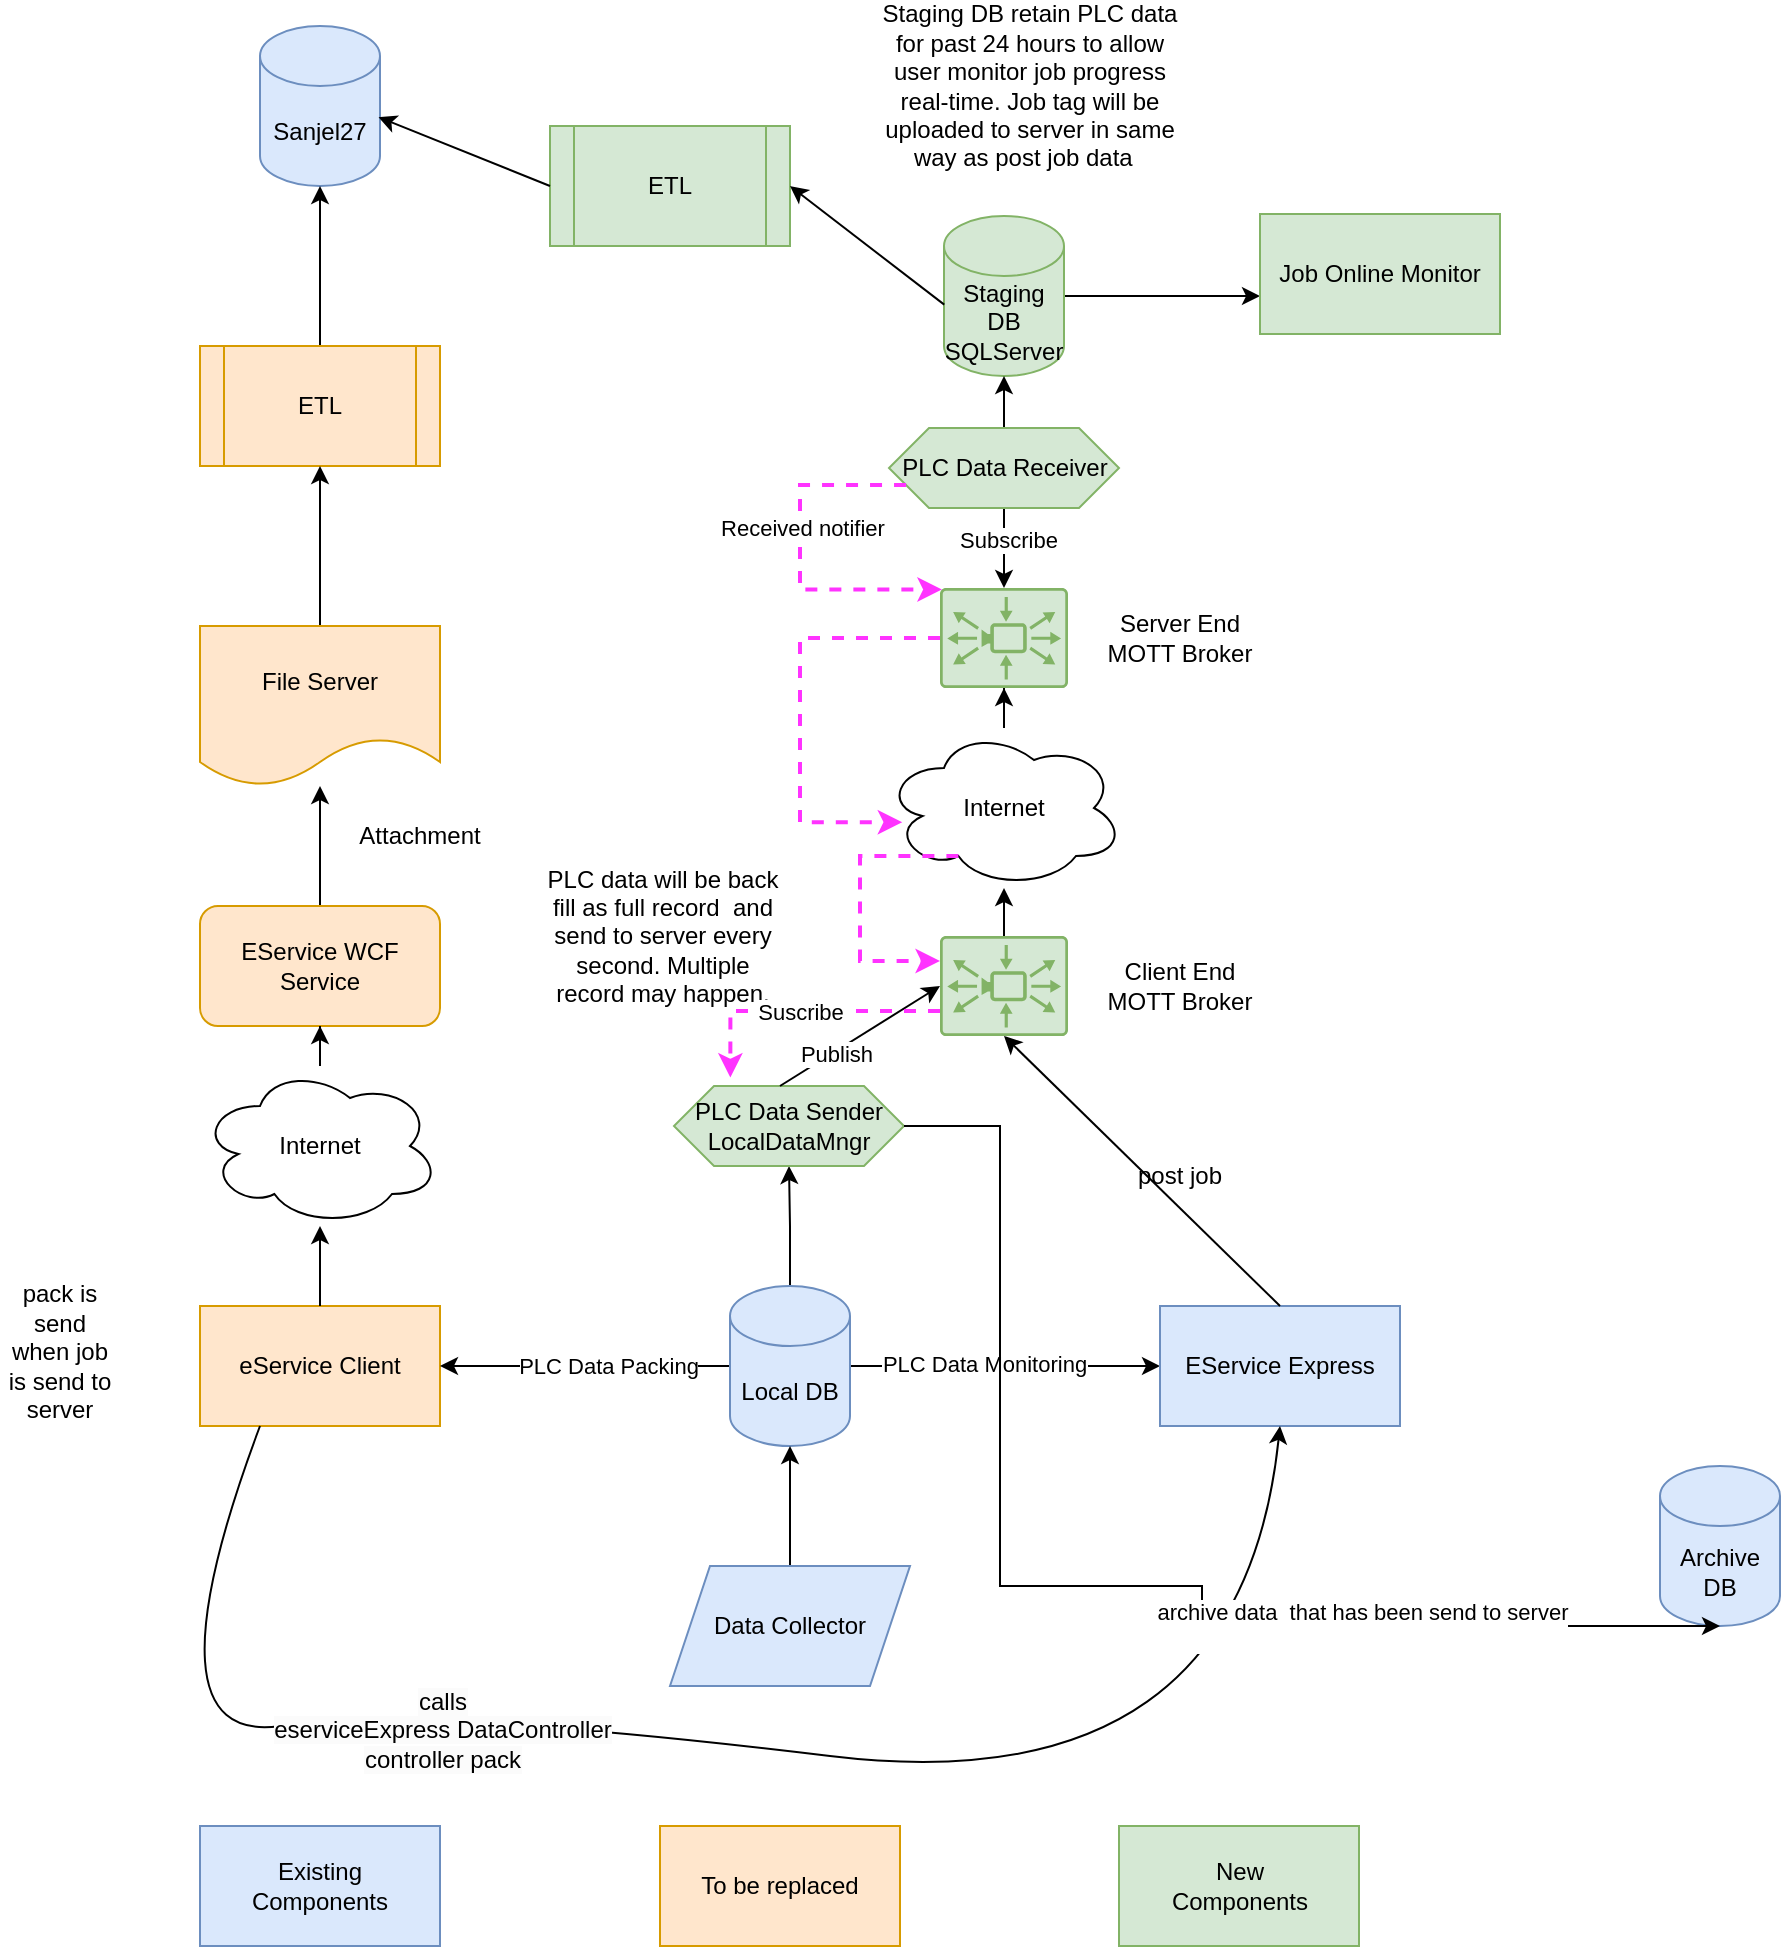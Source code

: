 <mxfile version="24.1.0" type="device">
  <diagram name="Page-1" id="oWO6t1Ke3aPM2P35cv_8">
    <mxGraphModel dx="1254" dy="753" grid="1" gridSize="10" guides="1" tooltips="1" connect="1" arrows="1" fold="1" page="1" pageScale="1" pageWidth="850" pageHeight="1100" math="0" shadow="0">
      <root>
        <mxCell id="0" />
        <mxCell id="1" parent="0" />
        <mxCell id="62OWzh6gPHkCA5tYjNyz-1" value="Sanjel27" style="shape=cylinder3;whiteSpace=wrap;html=1;boundedLbl=1;backgroundOutline=1;size=15;fillColor=#dae8fc;strokeColor=#6c8ebf;" parent="1" vertex="1">
          <mxGeometry x="160" y="70" width="60" height="80" as="geometry" />
        </mxCell>
        <mxCell id="62OWzh6gPHkCA5tYjNyz-4" value="" style="edgeStyle=orthogonalEdgeStyle;rounded=0;orthogonalLoop=1;jettySize=auto;html=1;" parent="1" source="62OWzh6gPHkCA5tYjNyz-3" edge="1">
          <mxGeometry relative="1" as="geometry">
            <mxPoint x="190" y="150" as="targetPoint" />
          </mxGeometry>
        </mxCell>
        <mxCell id="62OWzh6gPHkCA5tYjNyz-3" value="ETL" style="shape=process;whiteSpace=wrap;html=1;backgroundOutline=1;fillColor=#ffe6cc;strokeColor=#d79b00;" parent="1" vertex="1">
          <mxGeometry x="130" y="230" width="120" height="60" as="geometry" />
        </mxCell>
        <mxCell id="62OWzh6gPHkCA5tYjNyz-6" value="" style="edgeStyle=orthogonalEdgeStyle;rounded=0;orthogonalLoop=1;jettySize=auto;html=1;" parent="1" source="62OWzh6gPHkCA5tYjNyz-5" target="62OWzh6gPHkCA5tYjNyz-3" edge="1">
          <mxGeometry relative="1" as="geometry" />
        </mxCell>
        <mxCell id="62OWzh6gPHkCA5tYjNyz-5" value="File Server" style="shape=document;whiteSpace=wrap;html=1;boundedLbl=1;fillColor=#ffe6cc;strokeColor=#d79b00;" parent="1" vertex="1">
          <mxGeometry x="130" y="370" width="120" height="80" as="geometry" />
        </mxCell>
        <mxCell id="62OWzh6gPHkCA5tYjNyz-8" value="" style="edgeStyle=orthogonalEdgeStyle;rounded=0;orthogonalLoop=1;jettySize=auto;html=1;" parent="1" source="62OWzh6gPHkCA5tYjNyz-7" target="62OWzh6gPHkCA5tYjNyz-5" edge="1">
          <mxGeometry relative="1" as="geometry" />
        </mxCell>
        <mxCell id="62OWzh6gPHkCA5tYjNyz-7" value="EService WCF Service" style="rounded=1;whiteSpace=wrap;html=1;fillColor=#ffe6cc;strokeColor=#d79b00;" parent="1" vertex="1">
          <mxGeometry x="130" y="510" width="120" height="60" as="geometry" />
        </mxCell>
        <mxCell id="62OWzh6gPHkCA5tYjNyz-9" value="Attachment" style="text;html=1;strokeColor=none;fillColor=none;align=center;verticalAlign=middle;whiteSpace=wrap;rounded=0;" parent="1" vertex="1">
          <mxGeometry x="210" y="460" width="60" height="30" as="geometry" />
        </mxCell>
        <mxCell id="62OWzh6gPHkCA5tYjNyz-12" value="" style="edgeStyle=orthogonalEdgeStyle;rounded=0;orthogonalLoop=1;jettySize=auto;html=1;" parent="1" source="62OWzh6gPHkCA5tYjNyz-18" target="62OWzh6gPHkCA5tYjNyz-7" edge="1">
          <mxGeometry relative="1" as="geometry" />
        </mxCell>
        <mxCell id="62OWzh6gPHkCA5tYjNyz-11" value="eService Client" style="rounded=0;whiteSpace=wrap;html=1;fillColor=#ffe6cc;strokeColor=#d79b00;" parent="1" vertex="1">
          <mxGeometry x="130" y="710" width="120" height="60" as="geometry" />
        </mxCell>
        <mxCell id="62OWzh6gPHkCA5tYjNyz-15" value="" style="edgeStyle=orthogonalEdgeStyle;rounded=0;orthogonalLoop=1;jettySize=auto;html=1;" parent="1" source="62OWzh6gPHkCA5tYjNyz-13" target="62OWzh6gPHkCA5tYjNyz-11" edge="1">
          <mxGeometry relative="1" as="geometry" />
        </mxCell>
        <mxCell id="62OWzh6gPHkCA5tYjNyz-23" value="PLC Data Packing" style="edgeLabel;html=1;align=center;verticalAlign=middle;resizable=0;points=[];" parent="62OWzh6gPHkCA5tYjNyz-15" vertex="1" connectable="0">
          <mxGeometry x="-0.159" relative="1" as="geometry">
            <mxPoint as="offset" />
          </mxGeometry>
        </mxCell>
        <mxCell id="62OWzh6gPHkCA5tYjNyz-21" value="" style="edgeStyle=orthogonalEdgeStyle;rounded=0;orthogonalLoop=1;jettySize=auto;html=1;" parent="1" source="62OWzh6gPHkCA5tYjNyz-13" target="62OWzh6gPHkCA5tYjNyz-20" edge="1">
          <mxGeometry relative="1" as="geometry" />
        </mxCell>
        <mxCell id="62OWzh6gPHkCA5tYjNyz-24" value="PLC Data Monitoring" style="edgeLabel;html=1;align=center;verticalAlign=middle;resizable=0;points=[];" parent="62OWzh6gPHkCA5tYjNyz-21" vertex="1" connectable="0">
          <mxGeometry x="-0.136" y="1" relative="1" as="geometry">
            <mxPoint as="offset" />
          </mxGeometry>
        </mxCell>
        <mxCell id="62OWzh6gPHkCA5tYjNyz-26" value="" style="edgeStyle=orthogonalEdgeStyle;rounded=0;orthogonalLoop=1;jettySize=auto;html=1;" parent="1" source="62OWzh6gPHkCA5tYjNyz-13" target="62OWzh6gPHkCA5tYjNyz-25" edge="1">
          <mxGeometry relative="1" as="geometry" />
        </mxCell>
        <mxCell id="62OWzh6gPHkCA5tYjNyz-13" value="Local DB" style="shape=cylinder3;whiteSpace=wrap;html=1;boundedLbl=1;backgroundOutline=1;size=15;fillColor=#dae8fc;strokeColor=#6c8ebf;" parent="1" vertex="1">
          <mxGeometry x="395" y="700" width="60" height="80" as="geometry" />
        </mxCell>
        <mxCell id="62OWzh6gPHkCA5tYjNyz-19" value="" style="edgeStyle=orthogonalEdgeStyle;rounded=0;orthogonalLoop=1;jettySize=auto;html=1;" parent="1" source="62OWzh6gPHkCA5tYjNyz-16" target="62OWzh6gPHkCA5tYjNyz-13" edge="1">
          <mxGeometry relative="1" as="geometry" />
        </mxCell>
        <mxCell id="62OWzh6gPHkCA5tYjNyz-16" value="Data Collector" style="shape=parallelogram;perimeter=parallelogramPerimeter;whiteSpace=wrap;html=1;fixedSize=1;fillColor=#dae8fc;strokeColor=#6c8ebf;" parent="1" vertex="1">
          <mxGeometry x="365" y="840" width="120" height="60" as="geometry" />
        </mxCell>
        <mxCell id="62OWzh6gPHkCA5tYjNyz-17" value="" style="edgeStyle=orthogonalEdgeStyle;rounded=0;orthogonalLoop=1;jettySize=auto;html=1;" parent="1" source="62OWzh6gPHkCA5tYjNyz-11" target="62OWzh6gPHkCA5tYjNyz-18" edge="1">
          <mxGeometry relative="1" as="geometry">
            <mxPoint x="190" y="660" as="sourcePoint" />
            <mxPoint x="190" y="570" as="targetPoint" />
          </mxGeometry>
        </mxCell>
        <mxCell id="62OWzh6gPHkCA5tYjNyz-18" value="Internet" style="ellipse;shape=cloud;whiteSpace=wrap;html=1;" parent="1" vertex="1">
          <mxGeometry x="130" y="590" width="120" height="80" as="geometry" />
        </mxCell>
        <mxCell id="62OWzh6gPHkCA5tYjNyz-20" value="EService Express" style="rounded=0;whiteSpace=wrap;html=1;fillColor=#dae8fc;strokeColor=#6c8ebf;" parent="1" vertex="1">
          <mxGeometry x="610" y="710" width="120" height="60" as="geometry" />
        </mxCell>
        <mxCell id="62OWzh6gPHkCA5tYjNyz-25" value="PLC Data Sender&lt;br&gt;LocalDataMngr" style="shape=hexagon;perimeter=hexagonPerimeter2;whiteSpace=wrap;html=1;fixedSize=1;fillColor=#d5e8d4;strokeColor=#82b366;" parent="1" vertex="1">
          <mxGeometry x="367" y="600" width="115" height="40" as="geometry" />
        </mxCell>
        <mxCell id="62OWzh6gPHkCA5tYjNyz-32" value="" style="edgeStyle=orthogonalEdgeStyle;rounded=0;orthogonalLoop=1;jettySize=auto;html=1;" parent="1" source="62OWzh6gPHkCA5tYjNyz-27" target="62OWzh6gPHkCA5tYjNyz-31" edge="1">
          <mxGeometry relative="1" as="geometry" />
        </mxCell>
        <mxCell id="62OWzh6gPHkCA5tYjNyz-27" value="" style="sketch=0;points=[[0.015,0.015,0],[0.985,0.015,0],[0.985,0.985,0],[0.015,0.985,0],[0.25,0,0],[0.5,0,0],[0.75,0,0],[1,0.25,0],[1,0.5,0],[1,0.75,0],[0.75,1,0],[0.5,1,0],[0.25,1,0],[0,0.75,0],[0,0.5,0],[0,0.25,0]];verticalLabelPosition=bottom;html=1;verticalAlign=top;aspect=fixed;align=center;pointerEvents=1;shape=mxgraph.cisco19.rect;prIcon=media_server;fillColor=#d5e8d4;strokeColor=#82b366;" parent="1" vertex="1">
          <mxGeometry x="500" y="525" width="64" height="50" as="geometry" />
        </mxCell>
        <mxCell id="62OWzh6gPHkCA5tYjNyz-28" value="Client End&lt;br&gt;MOTT Broker" style="text;html=1;strokeColor=none;fillColor=none;align=center;verticalAlign=middle;whiteSpace=wrap;rounded=0;" parent="1" vertex="1">
          <mxGeometry x="580" y="535" width="80" height="30" as="geometry" />
        </mxCell>
        <mxCell id="62OWzh6gPHkCA5tYjNyz-29" value="" style="endArrow=classic;html=1;rounded=0;entryX=0;entryY=0.5;entryDx=0;entryDy=0;entryPerimeter=0;" parent="1" target="62OWzh6gPHkCA5tYjNyz-27" edge="1">
          <mxGeometry width="50" height="50" relative="1" as="geometry">
            <mxPoint x="420" y="600" as="sourcePoint" />
            <mxPoint x="470" y="550" as="targetPoint" />
          </mxGeometry>
        </mxCell>
        <mxCell id="62OWzh6gPHkCA5tYjNyz-42" value="Publish" style="edgeLabel;html=1;align=center;verticalAlign=middle;resizable=0;points=[];" parent="62OWzh6gPHkCA5tYjNyz-29" vertex="1" connectable="0">
          <mxGeometry x="-0.317" y="-1" relative="1" as="geometry">
            <mxPoint as="offset" />
          </mxGeometry>
        </mxCell>
        <mxCell id="62OWzh6gPHkCA5tYjNyz-30" value="" style="endArrow=classic;html=1;rounded=0;entryX=0.5;entryY=1;entryDx=0;entryDy=0;entryPerimeter=0;exitX=0.5;exitY=0;exitDx=0;exitDy=0;" parent="1" source="62OWzh6gPHkCA5tYjNyz-20" target="62OWzh6gPHkCA5tYjNyz-27" edge="1">
          <mxGeometry width="50" height="50" relative="1" as="geometry">
            <mxPoint x="680" y="660" as="sourcePoint" />
            <mxPoint x="730" y="610" as="targetPoint" />
          </mxGeometry>
        </mxCell>
        <mxCell id="62OWzh6gPHkCA5tYjNyz-35" value="" style="edgeStyle=orthogonalEdgeStyle;rounded=0;orthogonalLoop=1;jettySize=auto;html=1;" parent="1" source="62OWzh6gPHkCA5tYjNyz-31" target="62OWzh6gPHkCA5tYjNyz-33" edge="1">
          <mxGeometry relative="1" as="geometry" />
        </mxCell>
        <mxCell id="62OWzh6gPHkCA5tYjNyz-31" value="Internet" style="ellipse;shape=cloud;whiteSpace=wrap;html=1;" parent="1" vertex="1">
          <mxGeometry x="472" y="421" width="120" height="80" as="geometry" />
        </mxCell>
        <mxCell id="62OWzh6gPHkCA5tYjNyz-33" value="" style="sketch=0;points=[[0.015,0.015,0],[0.985,0.015,0],[0.985,0.985,0],[0.015,0.985,0],[0.25,0,0],[0.5,0,0],[0.75,0,0],[1,0.25,0],[1,0.5,0],[1,0.75,0],[0.75,1,0],[0.5,1,0],[0.25,1,0],[0,0.75,0],[0,0.5,0],[0,0.25,0]];verticalLabelPosition=bottom;html=1;verticalAlign=top;aspect=fixed;align=center;pointerEvents=1;shape=mxgraph.cisco19.rect;prIcon=media_server;fillColor=#d5e8d4;strokeColor=#82b366;" parent="1" vertex="1">
          <mxGeometry x="500" y="351" width="64" height="50" as="geometry" />
        </mxCell>
        <mxCell id="62OWzh6gPHkCA5tYjNyz-34" value="Server End&lt;br&gt;MOTT Broker" style="text;html=1;strokeColor=none;fillColor=none;align=center;verticalAlign=middle;whiteSpace=wrap;rounded=0;" parent="1" vertex="1">
          <mxGeometry x="580" y="361" width="80" height="30" as="geometry" />
        </mxCell>
        <mxCell id="62OWzh6gPHkCA5tYjNyz-41" value="" style="edgeStyle=orthogonalEdgeStyle;rounded=0;orthogonalLoop=1;jettySize=auto;html=1;" parent="1" source="62OWzh6gPHkCA5tYjNyz-36" edge="1">
          <mxGeometry relative="1" as="geometry">
            <mxPoint x="660" y="205" as="targetPoint" />
          </mxGeometry>
        </mxCell>
        <mxCell id="62OWzh6gPHkCA5tYjNyz-36" value="Staging DB&lt;br&gt;SQLServer" style="shape=cylinder3;whiteSpace=wrap;html=1;boundedLbl=1;backgroundOutline=1;size=15;fillColor=#d5e8d4;strokeColor=#82b366;" parent="1" vertex="1">
          <mxGeometry x="502" y="165" width="60" height="80" as="geometry" />
        </mxCell>
        <mxCell id="62OWzh6gPHkCA5tYjNyz-39" value="" style="edgeStyle=orthogonalEdgeStyle;rounded=0;orthogonalLoop=1;jettySize=auto;html=1;" parent="1" source="62OWzh6gPHkCA5tYjNyz-37" target="62OWzh6gPHkCA5tYjNyz-36" edge="1">
          <mxGeometry relative="1" as="geometry" />
        </mxCell>
        <mxCell id="62OWzh6gPHkCA5tYjNyz-43" value="" style="edgeStyle=orthogonalEdgeStyle;rounded=0;orthogonalLoop=1;jettySize=auto;html=1;" parent="1" source="62OWzh6gPHkCA5tYjNyz-37" target="62OWzh6gPHkCA5tYjNyz-33" edge="1">
          <mxGeometry relative="1" as="geometry">
            <Array as="points">
              <mxPoint x="532" y="331" />
              <mxPoint x="532" y="331" />
            </Array>
          </mxGeometry>
        </mxCell>
        <mxCell id="62OWzh6gPHkCA5tYjNyz-44" value="Subscribe" style="edgeLabel;html=1;align=center;verticalAlign=middle;resizable=0;points=[];" parent="62OWzh6gPHkCA5tYjNyz-43" vertex="1" connectable="0">
          <mxGeometry x="-0.233" y="2" relative="1" as="geometry">
            <mxPoint as="offset" />
          </mxGeometry>
        </mxCell>
        <mxCell id="62OWzh6gPHkCA5tYjNyz-37" value="PLC Data Receiver" style="shape=hexagon;perimeter=hexagonPerimeter2;whiteSpace=wrap;html=1;fixedSize=1;fillColor=#d5e8d4;strokeColor=#82b366;" parent="1" vertex="1">
          <mxGeometry x="474.5" y="271" width="115" height="40" as="geometry" />
        </mxCell>
        <mxCell id="62OWzh6gPHkCA5tYjNyz-40" value="Job Online Monitor" style="rounded=0;whiteSpace=wrap;html=1;fillColor=#d5e8d4;strokeColor=#82b366;" parent="1" vertex="1">
          <mxGeometry x="660" y="164" width="120" height="60" as="geometry" />
        </mxCell>
        <mxCell id="62OWzh6gPHkCA5tYjNyz-45" value="ETL" style="shape=process;whiteSpace=wrap;html=1;backgroundOutline=1;fillColor=#d5e8d4;strokeColor=#82b366;" parent="1" vertex="1">
          <mxGeometry x="305" y="120" width="120" height="60" as="geometry" />
        </mxCell>
        <mxCell id="62OWzh6gPHkCA5tYjNyz-46" value="" style="endArrow=classic;html=1;rounded=0;entryX=1;entryY=0.5;entryDx=0;entryDy=0;exitX=0.002;exitY=0.554;exitDx=0;exitDy=0;exitPerimeter=0;" parent="1" source="62OWzh6gPHkCA5tYjNyz-36" target="62OWzh6gPHkCA5tYjNyz-45" edge="1">
          <mxGeometry width="50" height="50" relative="1" as="geometry">
            <mxPoint x="400" y="270" as="sourcePoint" />
            <mxPoint x="450" y="220" as="targetPoint" />
          </mxGeometry>
        </mxCell>
        <mxCell id="62OWzh6gPHkCA5tYjNyz-47" value="" style="endArrow=classic;html=1;rounded=0;entryX=0.988;entryY=0.57;entryDx=0;entryDy=0;entryPerimeter=0;exitX=0;exitY=0.5;exitDx=0;exitDy=0;" parent="1" source="62OWzh6gPHkCA5tYjNyz-45" target="62OWzh6gPHkCA5tYjNyz-1" edge="1">
          <mxGeometry width="50" height="50" relative="1" as="geometry">
            <mxPoint x="300" y="150" as="sourcePoint" />
            <mxPoint x="270" y="160" as="targetPoint" />
          </mxGeometry>
        </mxCell>
        <mxCell id="62OWzh6gPHkCA5tYjNyz-49" value="Staging DB retain PLC data for past 24 hours to allow user monitor job progress real-time. Job tag will be uploaded to server in same way as post job data&amp;nbsp;&amp;nbsp;" style="text;html=1;strokeColor=none;fillColor=none;align=center;verticalAlign=middle;whiteSpace=wrap;rounded=0;" parent="1" vertex="1">
          <mxGeometry x="470" y="60" width="150" height="80" as="geometry" />
        </mxCell>
        <mxCell id="62OWzh6gPHkCA5tYjNyz-51" value="PLC data will be back fill as full record&amp;nbsp; and send to server every second. Multiple record may happen." style="text;html=1;strokeColor=none;fillColor=none;align=center;verticalAlign=middle;whiteSpace=wrap;rounded=0;" parent="1" vertex="1">
          <mxGeometry x="300" y="510" width="123" height="30" as="geometry" />
        </mxCell>
        <mxCell id="s6rCKSKLhGN-pit3S0eS-5" value="Existing&lt;br&gt;Components" style="rounded=0;whiteSpace=wrap;html=1;fillColor=#dae8fc;strokeColor=#6c8ebf;" parent="1" vertex="1">
          <mxGeometry x="130" y="970" width="120" height="60" as="geometry" />
        </mxCell>
        <mxCell id="s6rCKSKLhGN-pit3S0eS-6" value="To be replaced" style="rounded=0;whiteSpace=wrap;html=1;fillColor=#ffe6cc;strokeColor=#d79b00;" parent="1" vertex="1">
          <mxGeometry x="360" y="970" width="120" height="60" as="geometry" />
        </mxCell>
        <mxCell id="s6rCKSKLhGN-pit3S0eS-7" value="New&lt;br&gt;Components" style="rounded=0;whiteSpace=wrap;html=1;fillColor=#d5e8d4;strokeColor=#82b366;" parent="1" vertex="1">
          <mxGeometry x="589.5" y="970" width="120" height="60" as="geometry" />
        </mxCell>
        <mxCell id="tz67xvplLgx7YO7UVT2c-1" value="pack is send when job is send to server&lt;br&gt;&lt;div&gt;&lt;br/&gt;&lt;/div&gt;" style="text;html=1;align=center;verticalAlign=middle;whiteSpace=wrap;rounded=0;" parent="1" vertex="1">
          <mxGeometry x="30" y="725" width="60" height="30" as="geometry" />
        </mxCell>
        <mxCell id="tz67xvplLgx7YO7UVT2c-2" value="" style="curved=1;endArrow=classic;html=1;rounded=0;exitX=0.25;exitY=1;exitDx=0;exitDy=0;entryX=0.5;entryY=1;entryDx=0;entryDy=0;" parent="1" source="62OWzh6gPHkCA5tYjNyz-11" target="62OWzh6gPHkCA5tYjNyz-20" edge="1">
          <mxGeometry width="50" height="50" relative="1" as="geometry">
            <mxPoint x="190" y="860" as="sourcePoint" />
            <mxPoint x="240" y="810" as="targetPoint" />
            <Array as="points">
              <mxPoint x="100" y="930" />
              <mxPoint x="240" y="910" />
              <mxPoint x="650" y="960" />
            </Array>
          </mxGeometry>
        </mxCell>
        <mxCell id="tz67xvplLgx7YO7UVT2c-3" value="&lt;span style=&quot;font-size: 12px; text-wrap: wrap; background-color: rgb(251, 251, 251);&quot;&gt;calls eserviceE&lt;/span&gt;&lt;span style=&quot;font-size: 12px; text-wrap: wrap; background-color: rgb(251, 251, 251);&quot;&gt;xpress&amp;nbsp;&lt;/span&gt;&lt;span style=&quot;font-size: 12px; text-wrap: wrap; background-color: rgb(251, 251, 251);&quot;&gt;DataController controller pack&lt;/span&gt;" style="edgeLabel;html=1;align=center;verticalAlign=middle;resizable=0;points=[];" parent="tz67xvplLgx7YO7UVT2c-2" vertex="1" connectable="0">
          <mxGeometry x="-0.292" y="-9" relative="1" as="geometry">
            <mxPoint y="1" as="offset" />
          </mxGeometry>
        </mxCell>
        <mxCell id="tz67xvplLgx7YO7UVT2c-4" value="post job" style="text;html=1;align=center;verticalAlign=middle;whiteSpace=wrap;rounded=0;" parent="1" vertex="1">
          <mxGeometry x="589.5" y="630" width="60" height="30" as="geometry" />
        </mxCell>
        <mxCell id="w-o-YjWuSMQMs6OfhXIh-1" value="Archive DB" style="shape=cylinder3;whiteSpace=wrap;html=1;boundedLbl=1;backgroundOutline=1;size=15;fillColor=#dae8fc;strokeColor=#6c8ebf;" vertex="1" parent="1">
          <mxGeometry x="860" y="790" width="60" height="80" as="geometry" />
        </mxCell>
        <mxCell id="w-o-YjWuSMQMs6OfhXIh-2" style="edgeStyle=orthogonalEdgeStyle;rounded=0;orthogonalLoop=1;jettySize=auto;html=1;entryX=0.5;entryY=1;entryDx=0;entryDy=0;entryPerimeter=0;" edge="1" parent="1" source="62OWzh6gPHkCA5tYjNyz-25" target="w-o-YjWuSMQMs6OfhXIh-1">
          <mxGeometry relative="1" as="geometry">
            <Array as="points">
              <mxPoint x="530" y="620" />
              <mxPoint x="530" y="850" />
              <mxPoint x="631" y="850" />
              <mxPoint x="631" y="860" />
              <mxPoint x="810" y="860" />
            </Array>
          </mxGeometry>
        </mxCell>
        <mxCell id="w-o-YjWuSMQMs6OfhXIh-3" value="archive data&amp;nbsp; that has been send to server&lt;div&gt;&lt;br&gt;&lt;/div&gt;" style="edgeLabel;html=1;align=center;verticalAlign=middle;resizable=0;points=[];" vertex="1" connectable="0" parent="w-o-YjWuSMQMs6OfhXIh-2">
          <mxGeometry x="0.371" y="3" relative="1" as="geometry">
            <mxPoint x="18" y="13" as="offset" />
          </mxGeometry>
        </mxCell>
        <mxCell id="w-o-YjWuSMQMs6OfhXIh-4" style="edgeStyle=orthogonalEdgeStyle;rounded=0;orthogonalLoop=1;jettySize=auto;html=1;strokeColor=#FF33FF;jumpSize=8;strokeWidth=2;dashed=1;entryX=0.015;entryY=0.015;entryDx=0;entryDy=0;entryPerimeter=0;exitX=0;exitY=0.75;exitDx=0;exitDy=0;" edge="1" parent="1" source="62OWzh6gPHkCA5tYjNyz-37" target="62OWzh6gPHkCA5tYjNyz-33">
          <mxGeometry relative="1" as="geometry">
            <mxPoint x="450" y="330" as="targetPoint" />
            <Array as="points">
              <mxPoint x="430" y="300" />
              <mxPoint x="430" y="352" />
            </Array>
          </mxGeometry>
        </mxCell>
        <mxCell id="w-o-YjWuSMQMs6OfhXIh-5" value="&lt;div style=&quot;font-size: 13px;&quot;&gt;&lt;br style=&quot;font-size: 13px;&quot;&gt;&lt;/div&gt;" style="edgeLabel;html=1;align=center;verticalAlign=middle;resizable=0;points=[];fontSize=13;" vertex="1" connectable="0" parent="w-o-YjWuSMQMs6OfhXIh-4">
          <mxGeometry x="-0.236" y="-1" relative="1" as="geometry">
            <mxPoint x="-68" y="-10" as="offset" />
          </mxGeometry>
        </mxCell>
        <mxCell id="w-o-YjWuSMQMs6OfhXIh-13" value="Received notifier" style="edgeLabel;html=1;align=center;verticalAlign=middle;resizable=0;points=[];" vertex="1" connectable="0" parent="w-o-YjWuSMQMs6OfhXIh-4">
          <mxGeometry x="-0.153" y="1" relative="1" as="geometry">
            <mxPoint as="offset" />
          </mxGeometry>
        </mxCell>
        <mxCell id="w-o-YjWuSMQMs6OfhXIh-7" style="rounded=0;orthogonalLoop=1;jettySize=auto;html=1;entryX=0.076;entryY=0.589;entryDx=0;entryDy=0;entryPerimeter=0;strokeColor=#FF33FF;jumpSize=8;strokeWidth=2;dashed=1;exitX=0;exitY=0.5;exitDx=0;exitDy=0;exitPerimeter=0;edgeStyle=orthogonalEdgeStyle;elbow=vertical;" edge="1" parent="1" source="62OWzh6gPHkCA5tYjNyz-33" target="62OWzh6gPHkCA5tYjNyz-31">
          <mxGeometry relative="1" as="geometry">
            <mxPoint x="486" y="300" as="sourcePoint" />
            <mxPoint x="510" y="386" as="targetPoint" />
            <Array as="points">
              <mxPoint x="430" y="376" />
              <mxPoint x="430" y="468" />
            </Array>
          </mxGeometry>
        </mxCell>
        <mxCell id="w-o-YjWuSMQMs6OfhXIh-8" value="&lt;div style=&quot;font-size: 13px;&quot;&gt;&lt;br style=&quot;font-size: 13px;&quot;&gt;&lt;/div&gt;" style="edgeLabel;html=1;align=center;verticalAlign=middle;resizable=0;points=[];fontSize=13;" vertex="1" connectable="0" parent="w-o-YjWuSMQMs6OfhXIh-7">
          <mxGeometry x="-0.236" y="-1" relative="1" as="geometry">
            <mxPoint x="1" y="11" as="offset" />
          </mxGeometry>
        </mxCell>
        <mxCell id="w-o-YjWuSMQMs6OfhXIh-9" style="rounded=0;orthogonalLoop=1;jettySize=auto;html=1;entryX=0;entryY=0.25;entryDx=0;entryDy=0;entryPerimeter=0;strokeColor=#FF33FF;jumpSize=8;strokeWidth=2;dashed=1;exitX=0.31;exitY=0.8;exitDx=0;exitDy=0;exitPerimeter=0;edgeStyle=orthogonalEdgeStyle;elbow=vertical;" edge="1" parent="1" source="62OWzh6gPHkCA5tYjNyz-31" target="62OWzh6gPHkCA5tYjNyz-27">
          <mxGeometry relative="1" as="geometry">
            <mxPoint x="510" y="386" as="sourcePoint" />
            <mxPoint x="491" y="478" as="targetPoint" />
            <Array as="points">
              <mxPoint x="460" y="485" />
              <mxPoint x="460" y="538" />
            </Array>
          </mxGeometry>
        </mxCell>
        <mxCell id="w-o-YjWuSMQMs6OfhXIh-10" value="&lt;div style=&quot;font-size: 13px;&quot;&gt;&lt;br style=&quot;font-size: 13px;&quot;&gt;&lt;/div&gt;" style="edgeLabel;html=1;align=center;verticalAlign=middle;resizable=0;points=[];fontSize=13;" vertex="1" connectable="0" parent="w-o-YjWuSMQMs6OfhXIh-9">
          <mxGeometry x="-0.236" y="-1" relative="1" as="geometry">
            <mxPoint x="1" y="11" as="offset" />
          </mxGeometry>
        </mxCell>
        <mxCell id="w-o-YjWuSMQMs6OfhXIh-11" style="rounded=0;orthogonalLoop=1;jettySize=auto;html=1;entryX=0.245;entryY=-0.105;entryDx=0;entryDy=0;entryPerimeter=0;strokeColor=#FF33FF;jumpSize=8;strokeWidth=2;dashed=1;exitX=0;exitY=0.75;exitDx=0;exitDy=0;exitPerimeter=0;edgeStyle=orthogonalEdgeStyle;elbow=vertical;" edge="1" parent="1" source="62OWzh6gPHkCA5tYjNyz-27" target="62OWzh6gPHkCA5tYjNyz-25">
          <mxGeometry relative="1" as="geometry">
            <mxPoint x="519" y="495" as="sourcePoint" />
            <mxPoint x="510" y="548" as="targetPoint" />
          </mxGeometry>
        </mxCell>
        <mxCell id="w-o-YjWuSMQMs6OfhXIh-12" value="&lt;div style=&quot;font-size: 13px;&quot;&gt;&lt;br style=&quot;font-size: 13px;&quot;&gt;&lt;/div&gt;" style="edgeLabel;html=1;align=center;verticalAlign=middle;resizable=0;points=[];fontSize=13;" vertex="1" connectable="0" parent="w-o-YjWuSMQMs6OfhXIh-11">
          <mxGeometry x="-0.236" y="-1" relative="1" as="geometry">
            <mxPoint x="1" y="11" as="offset" />
          </mxGeometry>
        </mxCell>
        <mxCell id="w-o-YjWuSMQMs6OfhXIh-14" value="Suscribe" style="edgeLabel;html=1;align=center;verticalAlign=middle;resizable=0;points=[];" vertex="1" connectable="0" parent="w-o-YjWuSMQMs6OfhXIh-11">
          <mxGeometry x="0.015" relative="1" as="geometry">
            <mxPoint as="offset" />
          </mxGeometry>
        </mxCell>
      </root>
    </mxGraphModel>
  </diagram>
</mxfile>
